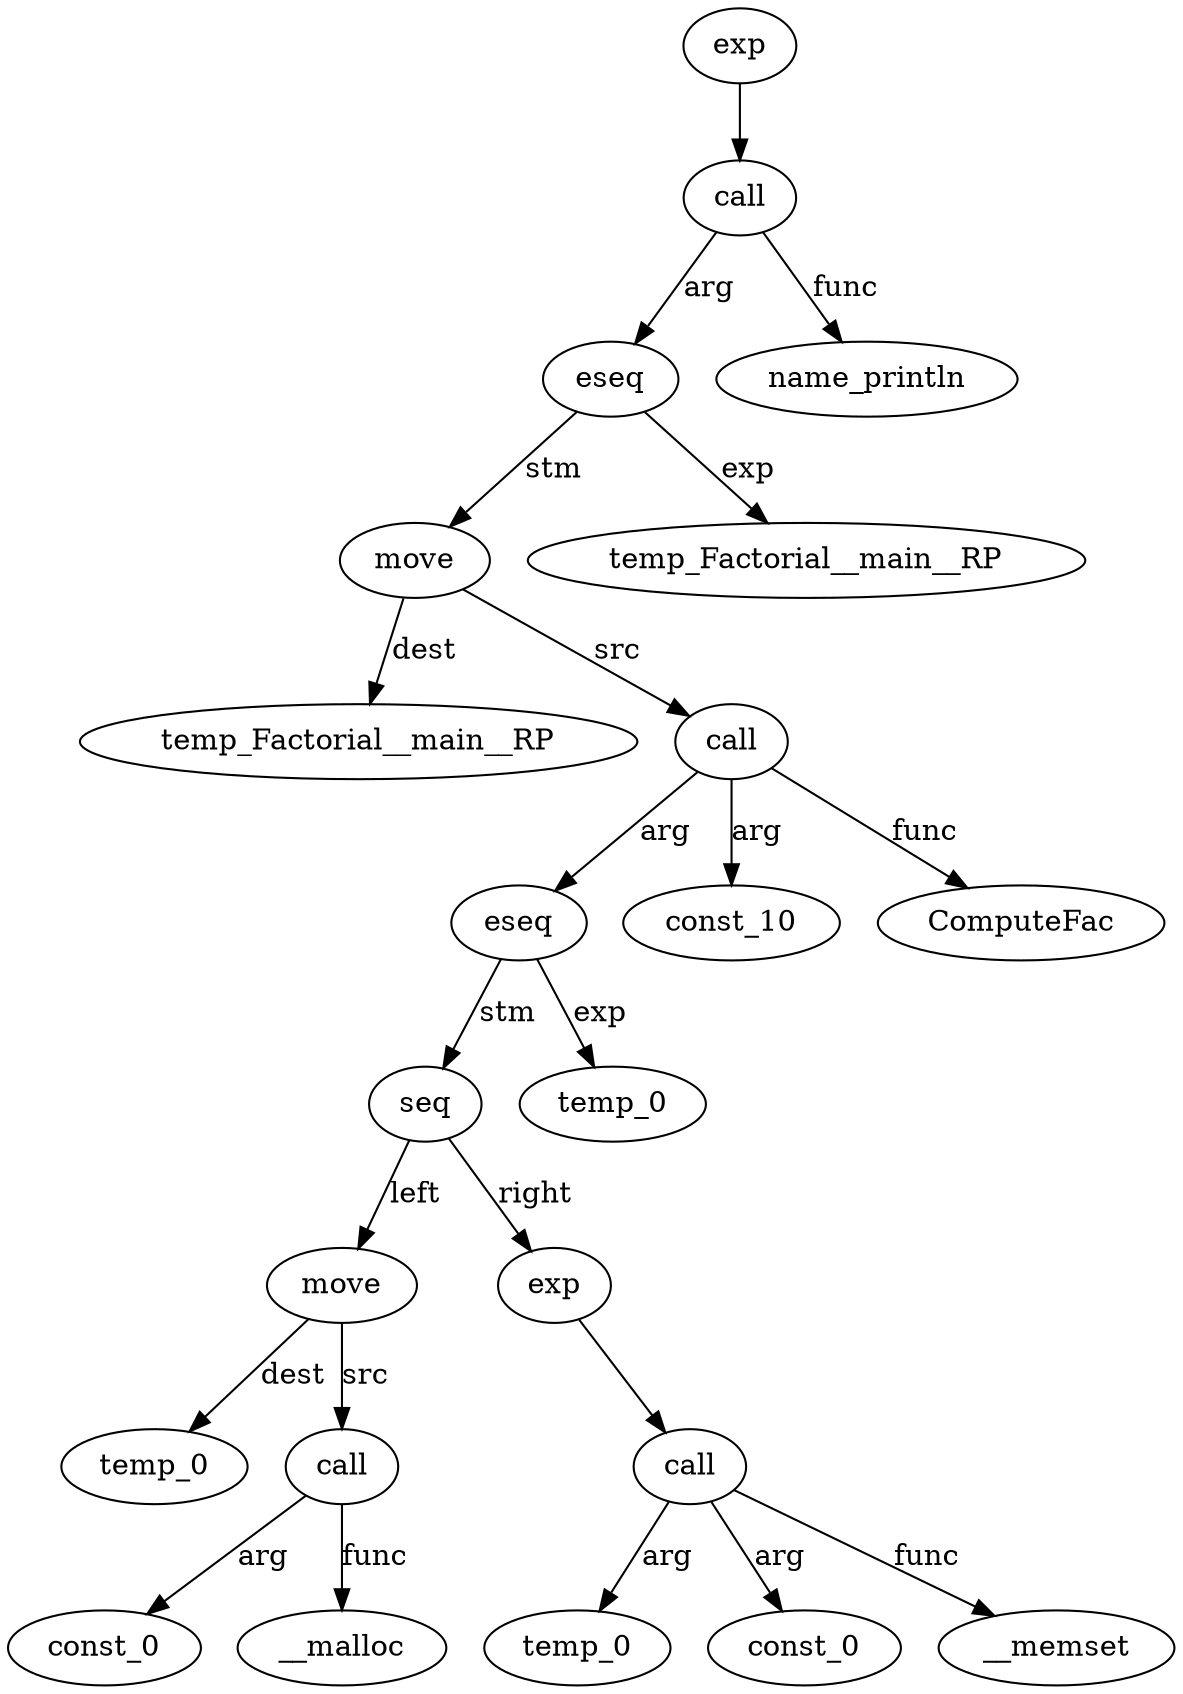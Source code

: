 digraph {
temp_Factorial__main__RP__id_0 [ label="temp_Factorial__main__RP" ]; 
temp_0__id_1 [ label="temp_0" ]; 
const_0__id_2 [ label="const_0" ]; 
call__id_3 [ label="call" ]; 
call__id_3 -> __malloc [ label="func"] ; 
call__id_3 -> const_0__id_2 [ label="arg"] ; 
move__id_4 [ label="move" ]; 
move__id_4 -> temp_0__id_1 [ label="dest"] ; 
move__id_4 -> call__id_3 [ label="src"] ; 
temp_0__id_5 [ label="temp_0" ]; 
const_0__id_6 [ label="const_0" ]; 
call__id_7 [ label="call" ]; 
call__id_7 -> __memset [ label="func"] ; 
call__id_7 -> temp_0__id_5 [ label="arg"] ; 
call__id_7 -> const_0__id_6 [ label="arg"] ; 
exp__id_8 [ label="exp" ]; 
exp__id_8 -> call__id_7 ; 
seq__id_9 [ label="seq" ]; 
seq__id_9 -> move__id_4 [ label="left"] ; 
seq__id_9 -> exp__id_8 [ label="right"] ; 
temp_0__id_10 [ label="temp_0" ]; 
eseq__id_11 [ label="eseq" ]; 
eseq__id_11 -> temp_0__id_10 [ label="exp"] ; 
eseq__id_11 -> seq__id_9 [ label="stm"] ; 
const_10__id_12 [ label="const_10" ]; 
call__id_13 [ label="call" ]; 
call__id_13 -> ComputeFac [ label="func"] ; 
call__id_13 -> eseq__id_11 [ label="arg"] ; 
call__id_13 -> const_10__id_12 [ label="arg"] ; 
move__id_14 [ label="move" ]; 
move__id_14 -> temp_Factorial__main__RP__id_0 [ label="dest"] ; 
move__id_14 -> call__id_13 [ label="src"] ; 
temp_Factorial__main__RP__id_15 [ label="temp_Factorial__main__RP" ]; 
eseq__id_16 [ label="eseq" ]; 
eseq__id_16 -> temp_Factorial__main__RP__id_15 [ label="exp"] ; 
eseq__id_16 -> move__id_14 [ label="stm"] ; 
call__id_17 [ label="call" ]; 
call__id_17 -> name_println [ label="func"] ; 
call__id_17 -> eseq__id_16 [ label="arg"] ; 
exp__id_18 [ label="exp" ]; 
exp__id_18 -> call__id_17 ; 

}